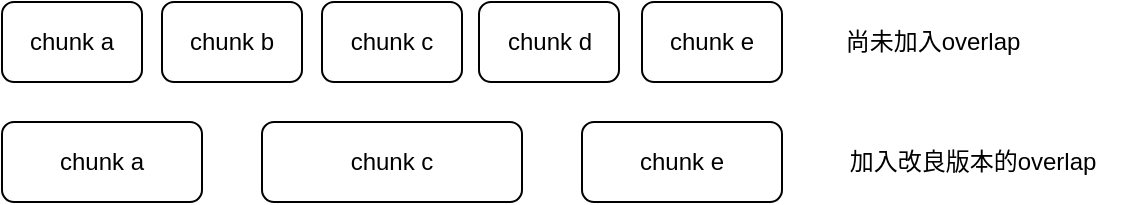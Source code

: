 <mxfile version="24.8.2">
  <diagram id="C5RBs43oDa-KdzZeNtuy" name="Page-1">
    <mxGraphModel dx="1050" dy="557" grid="1" gridSize="10" guides="1" tooltips="1" connect="1" arrows="1" fold="1" page="1" pageScale="1" pageWidth="827" pageHeight="1169" math="0" shadow="0">
      <root>
        <mxCell id="WIyWlLk6GJQsqaUBKTNV-0" />
        <mxCell id="WIyWlLk6GJQsqaUBKTNV-1" parent="WIyWlLk6GJQsqaUBKTNV-0" />
        <mxCell id="WIyWlLk6GJQsqaUBKTNV-3" value="chunk a" style="rounded=1;whiteSpace=wrap;html=1;fontSize=12;glass=0;strokeWidth=1;shadow=0;" parent="WIyWlLk6GJQsqaUBKTNV-1" vertex="1">
          <mxGeometry x="140" y="160" width="70" height="40" as="geometry" />
        </mxCell>
        <mxCell id="l4WswEiHya4A8iipy-xV-0" value="chunk b" style="rounded=1;whiteSpace=wrap;html=1;fontSize=12;glass=0;strokeWidth=1;shadow=0;" vertex="1" parent="WIyWlLk6GJQsqaUBKTNV-1">
          <mxGeometry x="220" y="160" width="70" height="40" as="geometry" />
        </mxCell>
        <mxCell id="l4WswEiHya4A8iipy-xV-1" value="chunk c" style="rounded=1;whiteSpace=wrap;html=1;fontSize=12;glass=0;strokeWidth=1;shadow=0;" vertex="1" parent="WIyWlLk6GJQsqaUBKTNV-1">
          <mxGeometry x="300" y="160" width="70" height="40" as="geometry" />
        </mxCell>
        <mxCell id="l4WswEiHya4A8iipy-xV-2" value="chunk d" style="rounded=1;whiteSpace=wrap;html=1;fontSize=12;glass=0;strokeWidth=1;shadow=0;" vertex="1" parent="WIyWlLk6GJQsqaUBKTNV-1">
          <mxGeometry x="378.5" y="160" width="70" height="40" as="geometry" />
        </mxCell>
        <mxCell id="l4WswEiHya4A8iipy-xV-3" value="chunk e" style="rounded=1;whiteSpace=wrap;html=1;fontSize=12;glass=0;strokeWidth=1;shadow=0;" vertex="1" parent="WIyWlLk6GJQsqaUBKTNV-1">
          <mxGeometry x="460" y="160" width="70" height="40" as="geometry" />
        </mxCell>
        <mxCell id="l4WswEiHya4A8iipy-xV-5" value="chunk a" style="rounded=1;whiteSpace=wrap;html=1;fontSize=12;glass=0;strokeWidth=1;shadow=0;" vertex="1" parent="WIyWlLk6GJQsqaUBKTNV-1">
          <mxGeometry x="140" y="220" width="100" height="40" as="geometry" />
        </mxCell>
        <mxCell id="l4WswEiHya4A8iipy-xV-6" value="chunk c" style="rounded=1;whiteSpace=wrap;html=1;fontSize=12;glass=0;strokeWidth=1;shadow=0;" vertex="1" parent="WIyWlLk6GJQsqaUBKTNV-1">
          <mxGeometry x="270" y="220" width="130" height="40" as="geometry" />
        </mxCell>
        <mxCell id="l4WswEiHya4A8iipy-xV-7" value="chunk e" style="rounded=1;whiteSpace=wrap;html=1;fontSize=12;glass=0;strokeWidth=1;shadow=0;" vertex="1" parent="WIyWlLk6GJQsqaUBKTNV-1">
          <mxGeometry x="430" y="220" width="100" height="40" as="geometry" />
        </mxCell>
        <mxCell id="l4WswEiHya4A8iipy-xV-9" value="尚未加入overlap" style="text;html=1;align=center;verticalAlign=middle;resizable=0;points=[];autosize=1;strokeColor=none;fillColor=none;" vertex="1" parent="WIyWlLk6GJQsqaUBKTNV-1">
          <mxGeometry x="550" y="165" width="110" height="30" as="geometry" />
        </mxCell>
        <mxCell id="l4WswEiHya4A8iipy-xV-10" value="加入改良版本的overlap" style="text;html=1;align=center;verticalAlign=middle;resizable=0;points=[];autosize=1;strokeColor=none;fillColor=none;" vertex="1" parent="WIyWlLk6GJQsqaUBKTNV-1">
          <mxGeometry x="550" y="225" width="150" height="30" as="geometry" />
        </mxCell>
      </root>
    </mxGraphModel>
  </diagram>
</mxfile>
